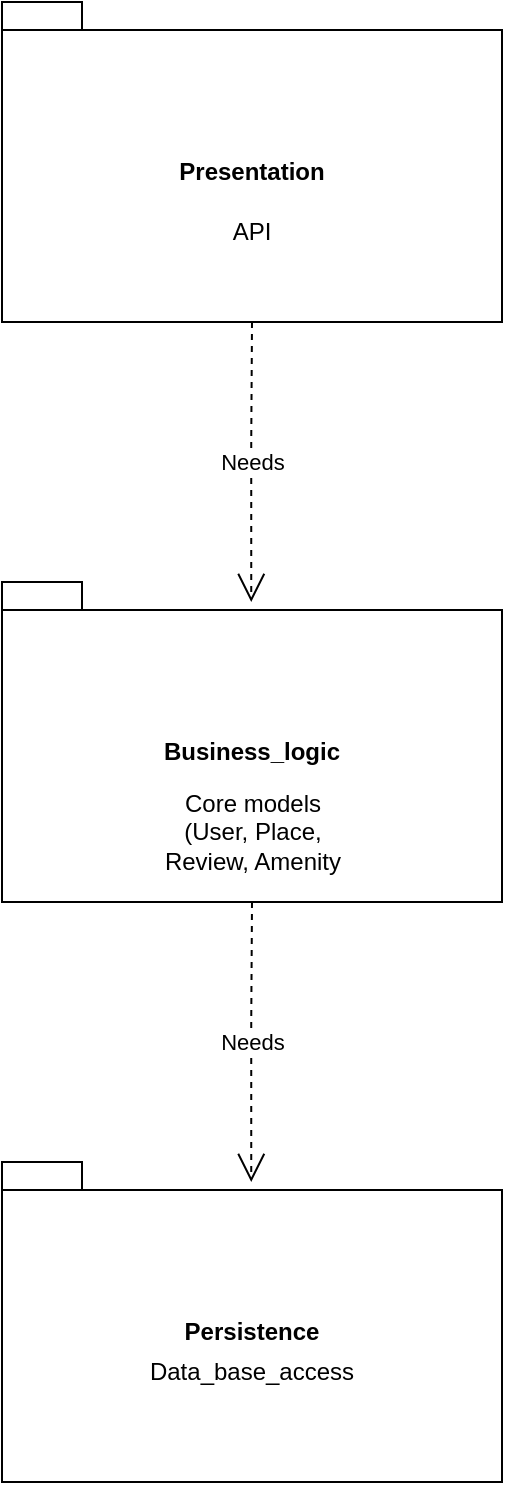 <mxfile version="27.1.1">
  <diagram name="Page-1" id="jmBS_4EI14xsMspJS-5b">
    <mxGraphModel dx="942" dy="889" grid="1" gridSize="10" guides="1" tooltips="1" connect="1" arrows="1" fold="1" page="1" pageScale="1" pageWidth="827" pageHeight="1169" math="0" shadow="0">
      <root>
        <mxCell id="0" />
        <mxCell id="1" parent="0" />
        <mxCell id="L5o9BScCnMkhzsHsFVj7-3" value="Persistence" style="shape=folder;fontStyle=1;spacingTop=10;tabWidth=40;tabHeight=14;tabPosition=left;html=1;whiteSpace=wrap;" vertex="1" parent="1">
          <mxGeometry x="350" y="730" width="250" height="160" as="geometry" />
        </mxCell>
        <mxCell id="L5o9BScCnMkhzsHsFVj7-4" value="Presentation" style="shape=folder;fontStyle=1;spacingTop=10;tabWidth=40;tabHeight=14;tabPosition=left;html=1;whiteSpace=wrap;" vertex="1" parent="1">
          <mxGeometry x="350" y="150" width="250" height="160" as="geometry" />
        </mxCell>
        <mxCell id="L5o9BScCnMkhzsHsFVj7-6" value="Business_logic" style="shape=folder;fontStyle=1;spacingTop=10;tabWidth=40;tabHeight=14;tabPosition=left;html=1;whiteSpace=wrap;" vertex="1" parent="1">
          <mxGeometry x="350" y="440" width="250" height="160" as="geometry" />
        </mxCell>
        <mxCell id="L5o9BScCnMkhzsHsFVj7-7" value="Needs" style="endArrow=open;endSize=12;dashed=1;html=1;rounded=0;" edge="1" parent="1">
          <mxGeometry width="160" relative="1" as="geometry">
            <mxPoint x="475" y="310" as="sourcePoint" />
            <mxPoint x="474.62" y="450" as="targetPoint" />
            <Array as="points">
              <mxPoint x="474.62" y="370" />
            </Array>
          </mxGeometry>
        </mxCell>
        <mxCell id="L5o9BScCnMkhzsHsFVj7-11" value="&lt;span style=&quot;font-weight: normal;&quot;&gt;&lt;font style=&quot;font-size: 12px;&quot;&gt;Data_base_access&lt;/font&gt;&lt;/span&gt;" style="text;html=1;align=center;verticalAlign=middle;whiteSpace=wrap;rounded=0;fontFamily=Helvetica;fontSize=12;fontColor=default;fontStyle=1;" vertex="1" parent="1">
          <mxGeometry x="445" y="820" width="60" height="30" as="geometry" />
        </mxCell>
        <mxCell id="L5o9BScCnMkhzsHsFVj7-12" value="Needs" style="endArrow=open;endSize=12;dashed=1;html=1;rounded=0;" edge="1" parent="1">
          <mxGeometry width="160" relative="1" as="geometry">
            <mxPoint x="475" y="600" as="sourcePoint" />
            <mxPoint x="474.62" y="740" as="targetPoint" />
            <Array as="points">
              <mxPoint x="474.62" y="660" />
            </Array>
          </mxGeometry>
        </mxCell>
        <mxCell id="L5o9BScCnMkhzsHsFVj7-17" value="&lt;span style=&quot;font-weight: normal;&quot;&gt;API&lt;/span&gt;" style="text;html=1;align=center;verticalAlign=middle;whiteSpace=wrap;rounded=0;fontFamily=Helvetica;fontSize=12;fontColor=default;fontStyle=1;" vertex="1" parent="1">
          <mxGeometry x="445" y="250" width="60" height="30" as="geometry" />
        </mxCell>
        <mxCell id="L5o9BScCnMkhzsHsFVj7-18" value="&lt;span style=&quot;font-weight: normal;&quot;&gt;Core models (User, Place, Review, Amenity&lt;/span&gt;" style="text;html=1;align=center;verticalAlign=middle;whiteSpace=wrap;rounded=0;fontFamily=Helvetica;fontSize=12;fontColor=default;fontStyle=1;" vertex="1" parent="1">
          <mxGeometry x="422.5" y="550" width="105" height="30" as="geometry" />
        </mxCell>
      </root>
    </mxGraphModel>
  </diagram>
</mxfile>
